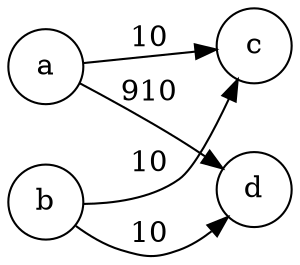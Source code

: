 strict digraph ItalienVersAllemand {
  rankdir=LR;
  a [ shape="circle" penwidth="1.0" ];
  b [ shape="circle" penwidth="1.0" ];
  c [ shape="circle" penwidth="1.0" ];
  d [ shape="circle" penwidth="1.0" ];
  a -> c [ penwidth="1.0" label="10" ];
  a -> d [ penwidth="1.0" label="910" ];
  b -> c [ penwidth="1.0" label="10" ];
  b -> d [ penwidth="1.0" label="10" ];
}
